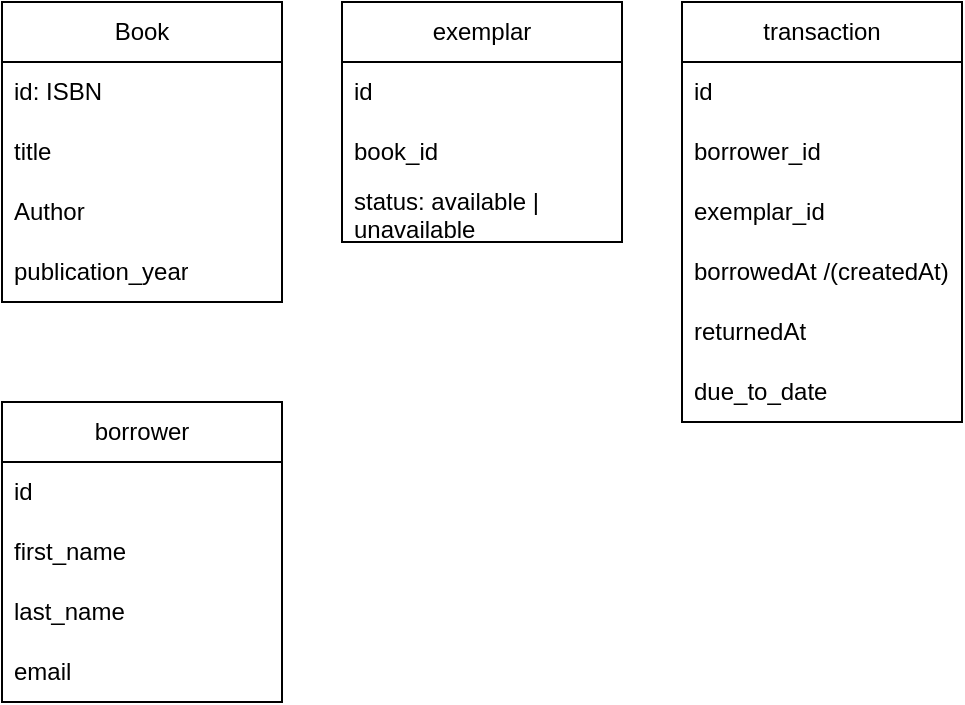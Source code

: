 <mxfile version="21.3.2" type="device">
  <diagram name="Page-1" id="MltaB3ZQAlPutJ4zJT2u">
    <mxGraphModel dx="1016" dy="692" grid="1" gridSize="10" guides="1" tooltips="1" connect="1" arrows="1" fold="1" page="1" pageScale="1" pageWidth="827" pageHeight="1169" math="0" shadow="0">
      <root>
        <mxCell id="0" />
        <mxCell id="1" parent="0" />
        <mxCell id="We6ezlLo1PNvuhiB9hoy-10" value="borrower" style="swimlane;fontStyle=0;childLayout=stackLayout;horizontal=1;startSize=30;horizontalStack=0;resizeParent=1;resizeParentMax=0;resizeLast=0;collapsible=1;marginBottom=0;whiteSpace=wrap;html=1;" parent="1" vertex="1">
          <mxGeometry x="40" y="280" width="140" height="150" as="geometry" />
        </mxCell>
        <mxCell id="We6ezlLo1PNvuhiB9hoy-11" value="id" style="text;strokeColor=none;fillColor=none;align=left;verticalAlign=middle;spacingLeft=4;spacingRight=4;overflow=hidden;points=[[0,0.5],[1,0.5]];portConstraint=eastwest;rotatable=0;whiteSpace=wrap;html=1;" parent="We6ezlLo1PNvuhiB9hoy-10" vertex="1">
          <mxGeometry y="30" width="140" height="30" as="geometry" />
        </mxCell>
        <mxCell id="We6ezlLo1PNvuhiB9hoy-12" value="first_name" style="text;strokeColor=none;fillColor=none;align=left;verticalAlign=middle;spacingLeft=4;spacingRight=4;overflow=hidden;points=[[0,0.5],[1,0.5]];portConstraint=eastwest;rotatable=0;whiteSpace=wrap;html=1;" parent="We6ezlLo1PNvuhiB9hoy-10" vertex="1">
          <mxGeometry y="60" width="140" height="30" as="geometry" />
        </mxCell>
        <mxCell id="We6ezlLo1PNvuhiB9hoy-13" value="last_name" style="text;strokeColor=none;fillColor=none;align=left;verticalAlign=middle;spacingLeft=4;spacingRight=4;overflow=hidden;points=[[0,0.5],[1,0.5]];portConstraint=eastwest;rotatable=0;whiteSpace=wrap;html=1;" parent="We6ezlLo1PNvuhiB9hoy-10" vertex="1">
          <mxGeometry y="90" width="140" height="30" as="geometry" />
        </mxCell>
        <mxCell id="We6ezlLo1PNvuhiB9hoy-26" value="email" style="text;strokeColor=none;fillColor=none;align=left;verticalAlign=middle;spacingLeft=4;spacingRight=4;overflow=hidden;points=[[0,0.5],[1,0.5]];portConstraint=eastwest;rotatable=0;whiteSpace=wrap;html=1;" parent="We6ezlLo1PNvuhiB9hoy-10" vertex="1">
          <mxGeometry y="120" width="140" height="30" as="geometry" />
        </mxCell>
        <mxCell id="We6ezlLo1PNvuhiB9hoy-16" value="Book" style="swimlane;fontStyle=0;childLayout=stackLayout;horizontal=1;startSize=30;horizontalStack=0;resizeParent=1;resizeParentMax=0;resizeLast=0;collapsible=1;marginBottom=0;whiteSpace=wrap;html=1;" parent="1" vertex="1">
          <mxGeometry x="40" y="80" width="140" height="150" as="geometry" />
        </mxCell>
        <mxCell id="We6ezlLo1PNvuhiB9hoy-17" value="id: ISBN" style="text;strokeColor=none;fillColor=none;align=left;verticalAlign=middle;spacingLeft=4;spacingRight=4;overflow=hidden;points=[[0,0.5],[1,0.5]];portConstraint=eastwest;rotatable=0;whiteSpace=wrap;html=1;" parent="We6ezlLo1PNvuhiB9hoy-16" vertex="1">
          <mxGeometry y="30" width="140" height="30" as="geometry" />
        </mxCell>
        <mxCell id="We6ezlLo1PNvuhiB9hoy-18" value="title" style="text;strokeColor=none;fillColor=none;align=left;verticalAlign=middle;spacingLeft=4;spacingRight=4;overflow=hidden;points=[[0,0.5],[1,0.5]];portConstraint=eastwest;rotatable=0;whiteSpace=wrap;html=1;" parent="We6ezlLo1PNvuhiB9hoy-16" vertex="1">
          <mxGeometry y="60" width="140" height="30" as="geometry" />
        </mxCell>
        <mxCell id="We6ezlLo1PNvuhiB9hoy-19" value="Author&amp;nbsp;" style="text;strokeColor=none;fillColor=none;align=left;verticalAlign=middle;spacingLeft=4;spacingRight=4;overflow=hidden;points=[[0,0.5],[1,0.5]];portConstraint=eastwest;rotatable=0;whiteSpace=wrap;html=1;" parent="We6ezlLo1PNvuhiB9hoy-16" vertex="1">
          <mxGeometry y="90" width="140" height="30" as="geometry" />
        </mxCell>
        <mxCell id="We6ezlLo1PNvuhiB9hoy-20" value="publication_year" style="text;strokeColor=none;fillColor=none;align=left;verticalAlign=middle;spacingLeft=4;spacingRight=4;overflow=hidden;points=[[0,0.5],[1,0.5]];portConstraint=eastwest;rotatable=0;whiteSpace=wrap;html=1;" parent="We6ezlLo1PNvuhiB9hoy-16" vertex="1">
          <mxGeometry y="120" width="140" height="30" as="geometry" />
        </mxCell>
        <mxCell id="rtzHnB-w_szv6Rbunht4-8" value="exemplar" style="swimlane;fontStyle=0;childLayout=stackLayout;horizontal=1;startSize=30;horizontalStack=0;resizeParent=1;resizeParentMax=0;resizeLast=0;collapsible=1;marginBottom=0;whiteSpace=wrap;html=1;" vertex="1" parent="1">
          <mxGeometry x="210" y="80" width="140" height="120" as="geometry" />
        </mxCell>
        <mxCell id="rtzHnB-w_szv6Rbunht4-9" value="id" style="text;strokeColor=none;fillColor=none;align=left;verticalAlign=middle;spacingLeft=4;spacingRight=4;overflow=hidden;points=[[0,0.5],[1,0.5]];portConstraint=eastwest;rotatable=0;whiteSpace=wrap;html=1;" vertex="1" parent="rtzHnB-w_szv6Rbunht4-8">
          <mxGeometry y="30" width="140" height="30" as="geometry" />
        </mxCell>
        <mxCell id="rtzHnB-w_szv6Rbunht4-11" value="book_id" style="text;strokeColor=none;fillColor=none;align=left;verticalAlign=middle;spacingLeft=4;spacingRight=4;overflow=hidden;points=[[0,0.5],[1,0.5]];portConstraint=eastwest;rotatable=0;whiteSpace=wrap;html=1;" vertex="1" parent="rtzHnB-w_szv6Rbunht4-8">
          <mxGeometry y="60" width="140" height="30" as="geometry" />
        </mxCell>
        <mxCell id="rtzHnB-w_szv6Rbunht4-12" value="status: available | unavailable" style="text;strokeColor=none;fillColor=none;align=left;verticalAlign=middle;spacingLeft=4;spacingRight=4;overflow=hidden;points=[[0,0.5],[1,0.5]];portConstraint=eastwest;rotatable=0;whiteSpace=wrap;html=1;" vertex="1" parent="rtzHnB-w_szv6Rbunht4-8">
          <mxGeometry y="90" width="140" height="30" as="geometry" />
        </mxCell>
        <mxCell id="rtzHnB-w_szv6Rbunht4-21" value="transaction" style="swimlane;fontStyle=0;childLayout=stackLayout;horizontal=1;startSize=30;horizontalStack=0;resizeParent=1;resizeParentMax=0;resizeLast=0;collapsible=1;marginBottom=0;whiteSpace=wrap;html=1;" vertex="1" parent="1">
          <mxGeometry x="380" y="80" width="140" height="210" as="geometry" />
        </mxCell>
        <mxCell id="rtzHnB-w_szv6Rbunht4-22" value="id" style="text;strokeColor=none;fillColor=none;align=left;verticalAlign=middle;spacingLeft=4;spacingRight=4;overflow=hidden;points=[[0,0.5],[1,0.5]];portConstraint=eastwest;rotatable=0;whiteSpace=wrap;html=1;" vertex="1" parent="rtzHnB-w_szv6Rbunht4-21">
          <mxGeometry y="30" width="140" height="30" as="geometry" />
        </mxCell>
        <mxCell id="rtzHnB-w_szv6Rbunht4-24" value="borrower_id" style="text;strokeColor=none;fillColor=none;align=left;verticalAlign=middle;spacingLeft=4;spacingRight=4;overflow=hidden;points=[[0,0.5],[1,0.5]];portConstraint=eastwest;rotatable=0;whiteSpace=wrap;html=1;" vertex="1" parent="rtzHnB-w_szv6Rbunht4-21">
          <mxGeometry y="60" width="140" height="30" as="geometry" />
        </mxCell>
        <mxCell id="rtzHnB-w_szv6Rbunht4-25" value="exemplar_id" style="text;strokeColor=none;fillColor=none;align=left;verticalAlign=middle;spacingLeft=4;spacingRight=4;overflow=hidden;points=[[0,0.5],[1,0.5]];portConstraint=eastwest;rotatable=0;whiteSpace=wrap;html=1;" vertex="1" parent="rtzHnB-w_szv6Rbunht4-21">
          <mxGeometry y="90" width="140" height="30" as="geometry" />
        </mxCell>
        <mxCell id="rtzHnB-w_szv6Rbunht4-27" value="borrowedAt /(createdAt)" style="text;strokeColor=none;fillColor=none;align=left;verticalAlign=middle;spacingLeft=4;spacingRight=4;overflow=hidden;points=[[0,0.5],[1,0.5]];portConstraint=eastwest;rotatable=0;whiteSpace=wrap;html=1;" vertex="1" parent="rtzHnB-w_szv6Rbunht4-21">
          <mxGeometry y="120" width="140" height="30" as="geometry" />
        </mxCell>
        <mxCell id="rtzHnB-w_szv6Rbunht4-29" value="returnedAt" style="text;strokeColor=none;fillColor=none;align=left;verticalAlign=middle;spacingLeft=4;spacingRight=4;overflow=hidden;points=[[0,0.5],[1,0.5]];portConstraint=eastwest;rotatable=0;whiteSpace=wrap;html=1;" vertex="1" parent="rtzHnB-w_szv6Rbunht4-21">
          <mxGeometry y="150" width="140" height="30" as="geometry" />
        </mxCell>
        <mxCell id="rtzHnB-w_szv6Rbunht4-31" value="due_to_date" style="text;strokeColor=none;fillColor=none;align=left;verticalAlign=middle;spacingLeft=4;spacingRight=4;overflow=hidden;points=[[0,0.5],[1,0.5]];portConstraint=eastwest;rotatable=0;whiteSpace=wrap;html=1;" vertex="1" parent="rtzHnB-w_szv6Rbunht4-21">
          <mxGeometry y="180" width="140" height="30" as="geometry" />
        </mxCell>
      </root>
    </mxGraphModel>
  </diagram>
</mxfile>
